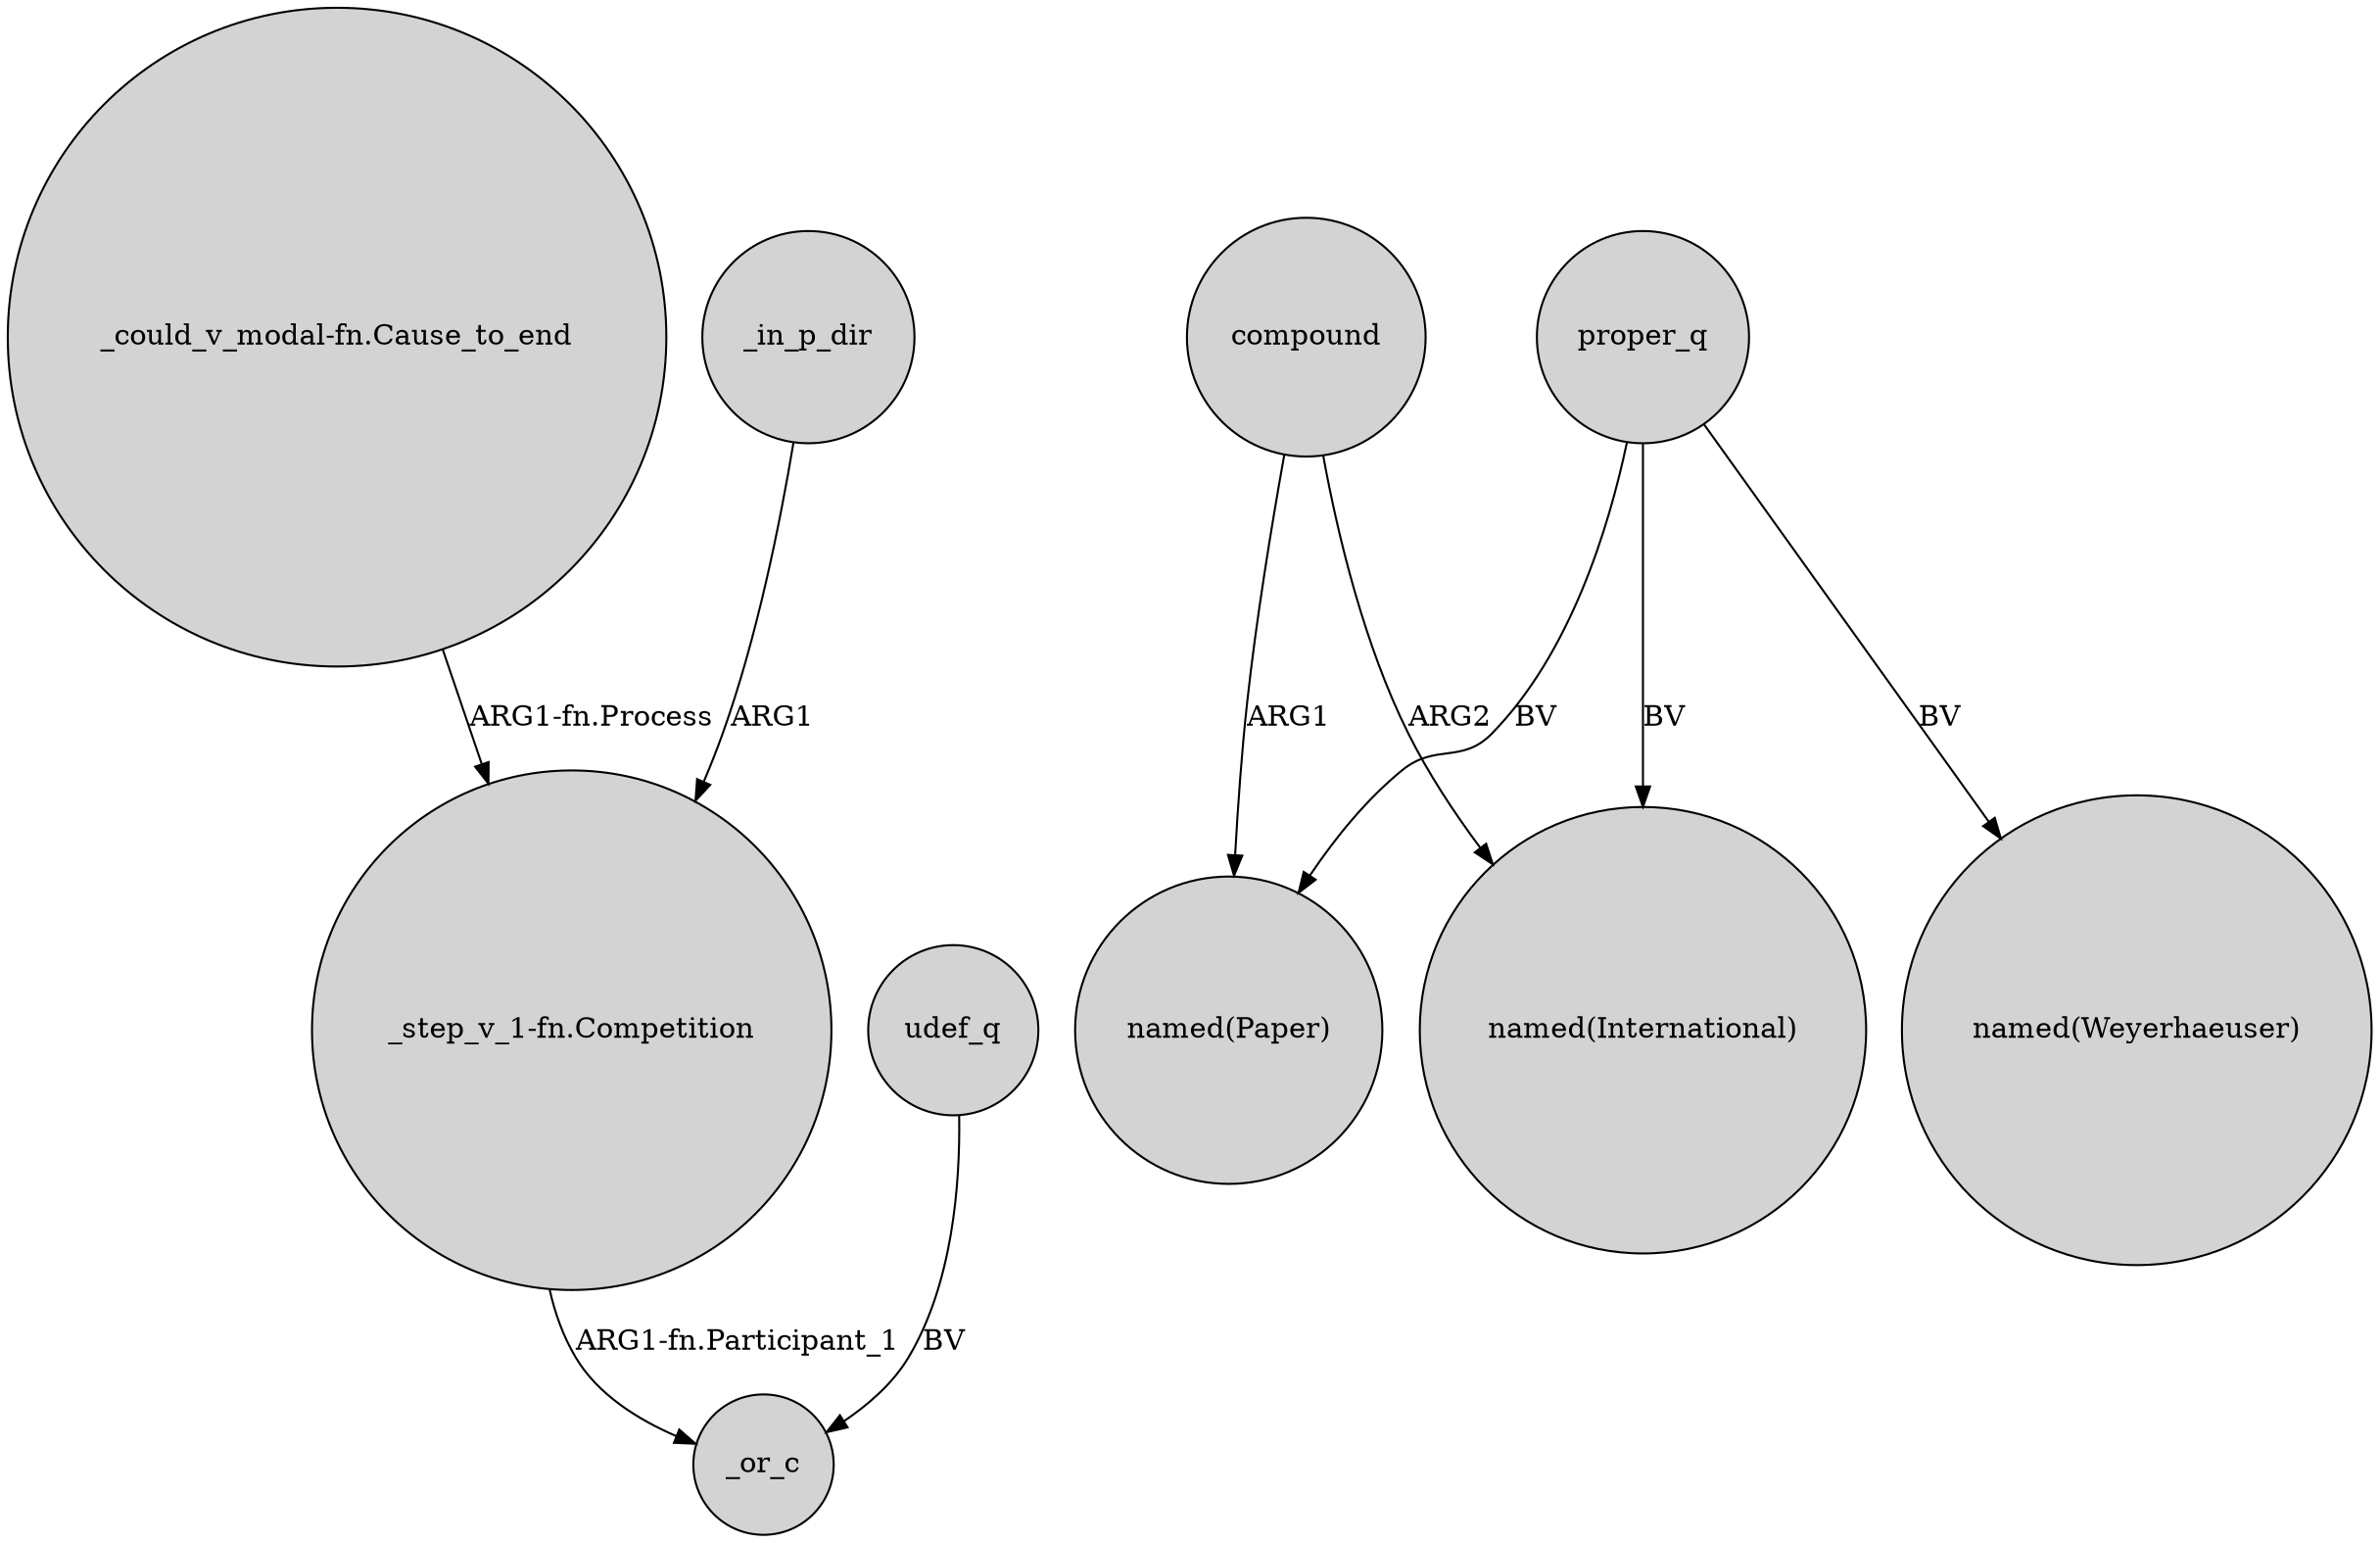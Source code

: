 digraph {
	node [shape=circle style=filled]
	"_could_v_modal-fn.Cause_to_end" -> "_step_v_1-fn.Competition" [label="ARG1-fn.Process"]
	compound -> "named(Paper)" [label=ARG1]
	"_step_v_1-fn.Competition" -> _or_c [label="ARG1-fn.Participant_1"]
	proper_q -> "named(International)" [label=BV]
	_in_p_dir -> "_step_v_1-fn.Competition" [label=ARG1]
	udef_q -> _or_c [label=BV]
	proper_q -> "named(Paper)" [label=BV]
	proper_q -> "named(Weyerhaeuser)" [label=BV]
	compound -> "named(International)" [label=ARG2]
}
